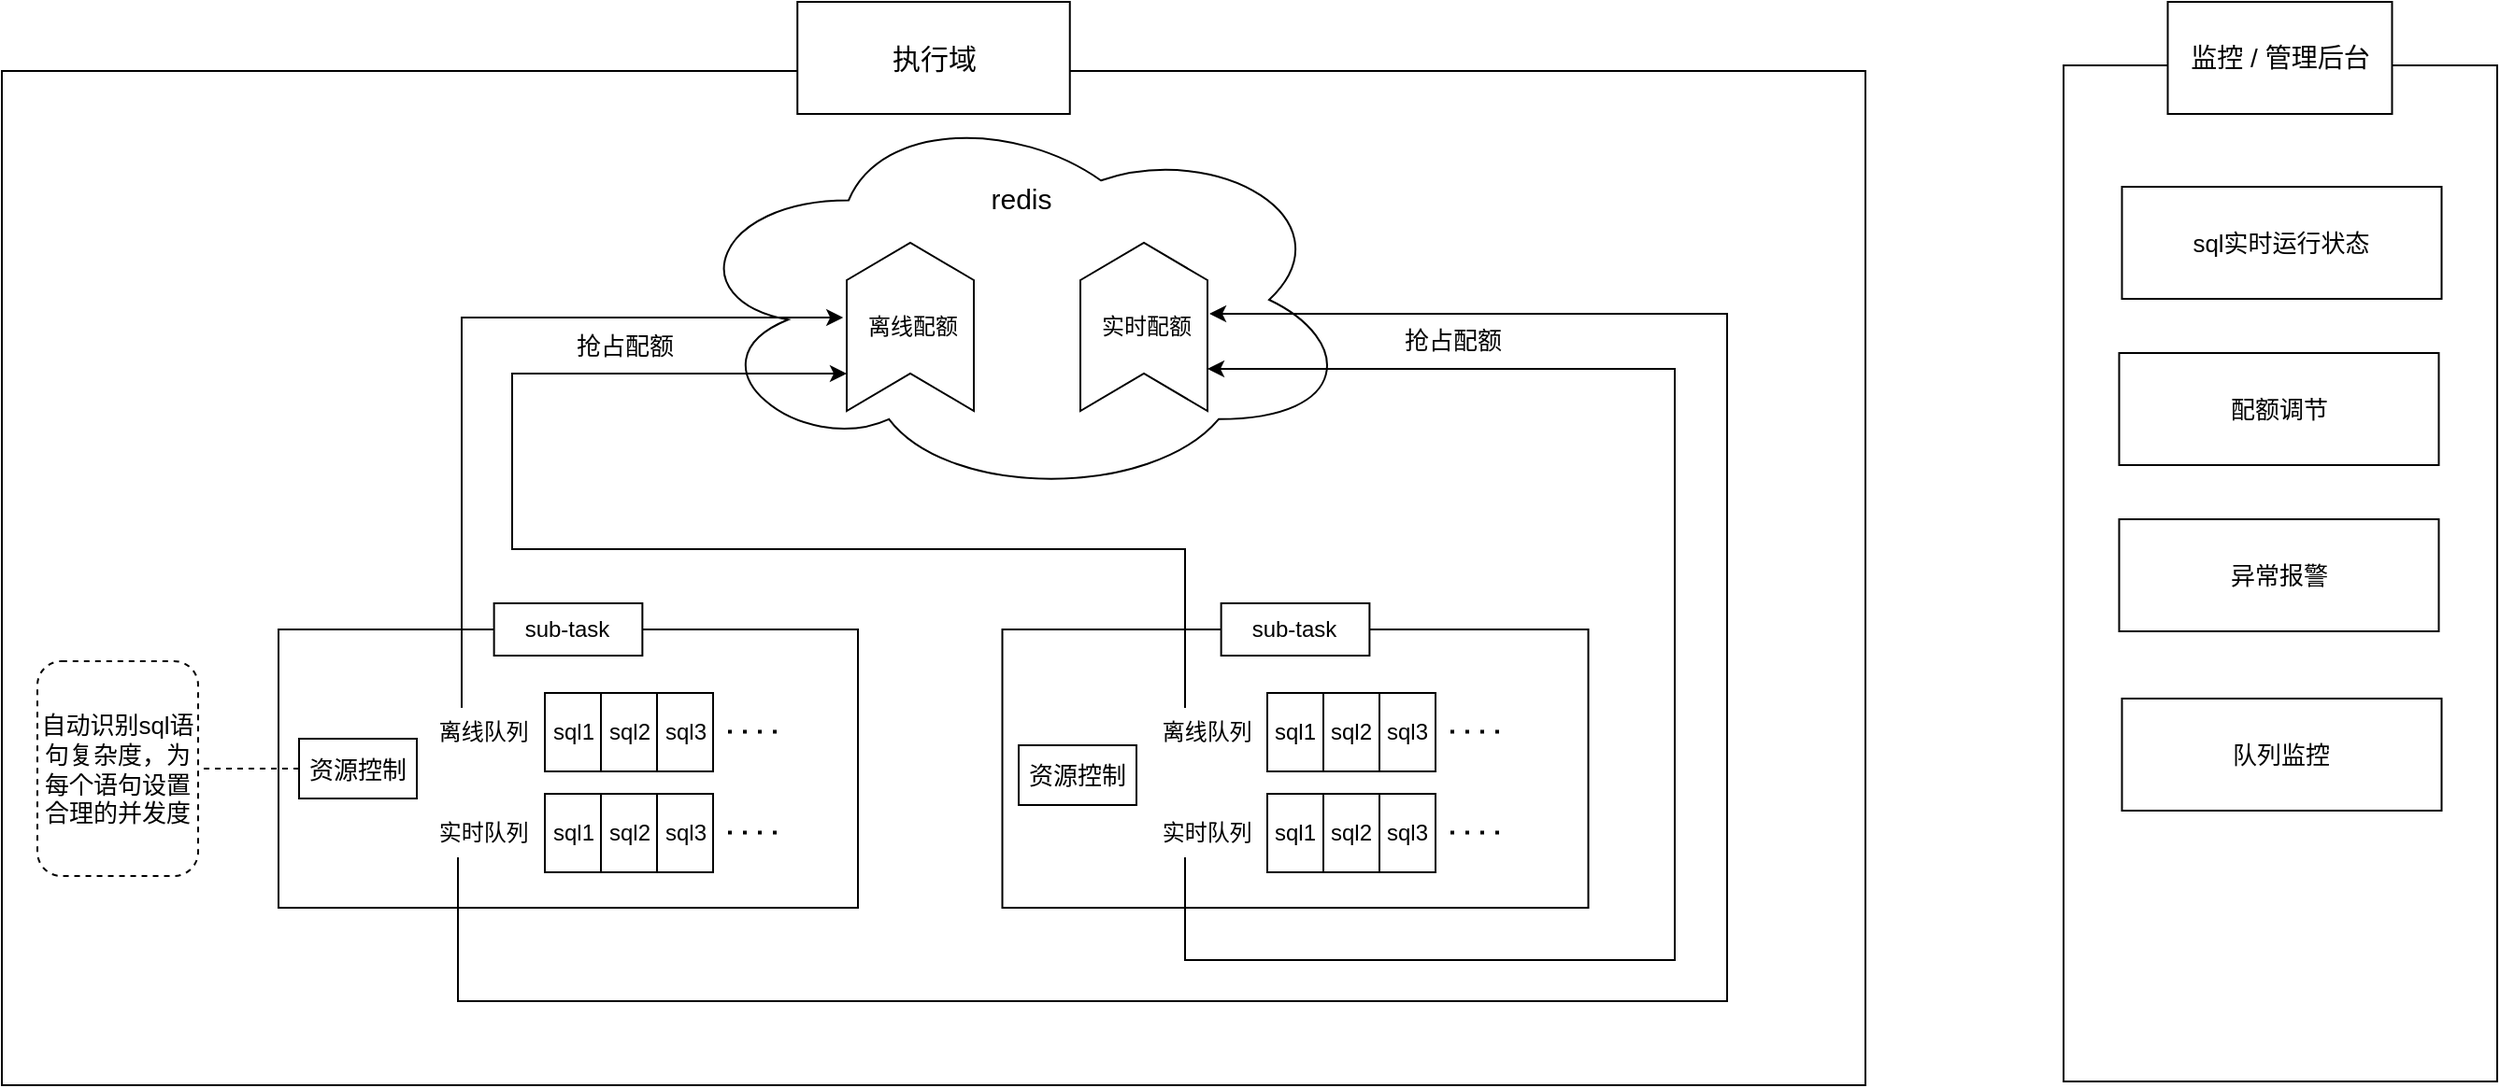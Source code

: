 <mxfile version="20.3.2" type="github">
  <diagram id="vlU8lXh0kYYRg-SLjIeo" name="第 1 页">
    <mxGraphModel dx="1854" dy="1033" grid="0" gridSize="10" guides="1" tooltips="1" connect="1" arrows="1" fold="1" page="1" pageScale="1" pageWidth="3300" pageHeight="4681" math="0" shadow="0">
      <root>
        <mxCell id="0" />
        <mxCell id="1" parent="0" />
        <mxCell id="wMH6Fe0gOgUvcrLyJsvM-88" value="" style="rounded=0;whiteSpace=wrap;html=1;fontSize=13;" vertex="1" parent="1">
          <mxGeometry x="282" y="358" width="997" height="543" as="geometry" />
        </mxCell>
        <mxCell id="wMH6Fe0gOgUvcrLyJsvM-33" value="" style="ellipse;shape=cloud;whiteSpace=wrap;html=1;" vertex="1" parent="1">
          <mxGeometry x="645" y="374" width="360" height="213" as="geometry" />
        </mxCell>
        <mxCell id="wMH6Fe0gOgUvcrLyJsvM-1" value="" style="rounded=0;whiteSpace=wrap;html=1;" vertex="1" parent="1">
          <mxGeometry x="430" y="657" width="310" height="149" as="geometry" />
        </mxCell>
        <mxCell id="wMH6Fe0gOgUvcrLyJsvM-3" value="sub-task" style="rounded=0;whiteSpace=wrap;html=1;" vertex="1" parent="1">
          <mxGeometry x="545.31" y="643" width="79.37" height="28" as="geometry" />
        </mxCell>
        <mxCell id="wMH6Fe0gOgUvcrLyJsvM-4" value="sql1" style="rounded=0;whiteSpace=wrap;html=1;" vertex="1" parent="1">
          <mxGeometry x="572.5" y="691" width="30" height="42" as="geometry" />
        </mxCell>
        <mxCell id="wMH6Fe0gOgUvcrLyJsvM-5" value="sql2" style="rounded=0;whiteSpace=wrap;html=1;" vertex="1" parent="1">
          <mxGeometry x="602.5" y="691" width="30" height="42" as="geometry" />
        </mxCell>
        <mxCell id="wMH6Fe0gOgUvcrLyJsvM-6" value="sql3" style="rounded=0;whiteSpace=wrap;html=1;" vertex="1" parent="1">
          <mxGeometry x="632.5" y="691" width="30" height="42" as="geometry" />
        </mxCell>
        <mxCell id="wMH6Fe0gOgUvcrLyJsvM-8" value="" style="endArrow=none;dashed=1;html=1;dashPattern=1 3;strokeWidth=2;rounded=0;" edge="1" parent="1">
          <mxGeometry width="50" height="50" relative="1" as="geometry">
            <mxPoint x="670.5" y="711.78" as="sourcePoint" />
            <mxPoint x="698.5" y="711.78" as="targetPoint" />
          </mxGeometry>
        </mxCell>
        <mxCell id="wMH6Fe0gOgUvcrLyJsvM-10" value="" style="shape=step;perimeter=stepPerimeter;whiteSpace=wrap;html=1;fixedSize=1;rotation=-90;" vertex="1" parent="1">
          <mxGeometry x="723" y="461" width="90" height="68" as="geometry" />
        </mxCell>
        <mxCell id="wMH6Fe0gOgUvcrLyJsvM-63" style="edgeStyle=orthogonalEdgeStyle;rounded=0;orthogonalLoop=1;jettySize=auto;html=1;entryX=0.564;entryY=-0.028;entryDx=0;entryDy=0;entryPerimeter=0;fontSize=15;" edge="1" parent="1" source="wMH6Fe0gOgUvcrLyJsvM-11" target="wMH6Fe0gOgUvcrLyJsvM-10">
          <mxGeometry relative="1" as="geometry">
            <Array as="points">
              <mxPoint x="528" y="490" />
              <mxPoint x="732" y="490" />
            </Array>
          </mxGeometry>
        </mxCell>
        <mxCell id="wMH6Fe0gOgUvcrLyJsvM-11" value="离线队列&amp;nbsp;" style="text;html=1;align=center;verticalAlign=middle;resizable=0;points=[];autosize=1;strokeColor=none;fillColor=none;" vertex="1" parent="1">
          <mxGeometry x="506.5" y="699" width="69" height="26" as="geometry" />
        </mxCell>
        <mxCell id="wMH6Fe0gOgUvcrLyJsvM-13" value="sql1" style="rounded=0;whiteSpace=wrap;html=1;" vertex="1" parent="1">
          <mxGeometry x="572.5" y="745" width="30" height="42" as="geometry" />
        </mxCell>
        <mxCell id="wMH6Fe0gOgUvcrLyJsvM-14" value="sql2" style="rounded=0;whiteSpace=wrap;html=1;" vertex="1" parent="1">
          <mxGeometry x="602.5" y="745" width="30" height="42" as="geometry" />
        </mxCell>
        <mxCell id="wMH6Fe0gOgUvcrLyJsvM-15" value="sql3" style="rounded=0;whiteSpace=wrap;html=1;" vertex="1" parent="1">
          <mxGeometry x="632.5" y="745" width="30" height="42" as="geometry" />
        </mxCell>
        <mxCell id="wMH6Fe0gOgUvcrLyJsvM-16" value="" style="endArrow=none;dashed=1;html=1;dashPattern=1 3;strokeWidth=2;rounded=0;" edge="1" parent="1">
          <mxGeometry width="50" height="50" relative="1" as="geometry">
            <mxPoint x="670.5" y="765.78" as="sourcePoint" />
            <mxPoint x="698.5" y="765.78" as="targetPoint" />
          </mxGeometry>
        </mxCell>
        <mxCell id="wMH6Fe0gOgUvcrLyJsvM-65" style="edgeStyle=orthogonalEdgeStyle;rounded=0;orthogonalLoop=1;jettySize=auto;html=1;fontSize=15;" edge="1" parent="1" source="wMH6Fe0gOgUvcrLyJsvM-17">
          <mxGeometry relative="1" as="geometry">
            <mxPoint x="928" y="488" as="targetPoint" />
            <Array as="points">
              <mxPoint x="526" y="856" />
              <mxPoint x="1205" y="856" />
              <mxPoint x="1205" y="488" />
            </Array>
          </mxGeometry>
        </mxCell>
        <mxCell id="wMH6Fe0gOgUvcrLyJsvM-17" value="实时队列&amp;nbsp;" style="text;html=1;align=center;verticalAlign=middle;resizable=0;points=[];autosize=1;strokeColor=none;fillColor=none;" vertex="1" parent="1">
          <mxGeometry x="506.5" y="753" width="69" height="26" as="geometry" />
        </mxCell>
        <mxCell id="wMH6Fe0gOgUvcrLyJsvM-29" value="离线配额" style="text;html=1;align=center;verticalAlign=middle;resizable=0;points=[];autosize=1;strokeColor=none;fillColor=none;" vertex="1" parent="1">
          <mxGeometry x="735.5" y="482" width="66" height="26" as="geometry" />
        </mxCell>
        <mxCell id="wMH6Fe0gOgUvcrLyJsvM-31" value="" style="shape=step;perimeter=stepPerimeter;whiteSpace=wrap;html=1;fixedSize=1;rotation=-90;" vertex="1" parent="1">
          <mxGeometry x="848" y="461" width="90" height="68" as="geometry" />
        </mxCell>
        <mxCell id="wMH6Fe0gOgUvcrLyJsvM-32" value="实时配额" style="text;html=1;align=center;verticalAlign=middle;resizable=0;points=[];autosize=1;strokeColor=none;fillColor=none;" vertex="1" parent="1">
          <mxGeometry x="860.5" y="482" width="66" height="26" as="geometry" />
        </mxCell>
        <mxCell id="wMH6Fe0gOgUvcrLyJsvM-34" value="redis" style="text;html=1;align=center;verticalAlign=middle;resizable=0;points=[];autosize=1;strokeColor=none;fillColor=none;fontSize=15;" vertex="1" parent="1">
          <mxGeometry x="801" y="411" width="51" height="30" as="geometry" />
        </mxCell>
        <mxCell id="wMH6Fe0gOgUvcrLyJsvM-38" value="" style="rounded=0;whiteSpace=wrap;html=1;" vertex="1" parent="1">
          <mxGeometry x="817.25" y="657" width="313.5" height="149" as="geometry" />
        </mxCell>
        <mxCell id="wMH6Fe0gOgUvcrLyJsvM-39" value="sub-task" style="rounded=0;whiteSpace=wrap;html=1;" vertex="1" parent="1">
          <mxGeometry x="934.32" y="643" width="79.37" height="28" as="geometry" />
        </mxCell>
        <mxCell id="wMH6Fe0gOgUvcrLyJsvM-40" value="sql1" style="rounded=0;whiteSpace=wrap;html=1;" vertex="1" parent="1">
          <mxGeometry x="959" y="691" width="30" height="42" as="geometry" />
        </mxCell>
        <mxCell id="wMH6Fe0gOgUvcrLyJsvM-41" value="sql2" style="rounded=0;whiteSpace=wrap;html=1;" vertex="1" parent="1">
          <mxGeometry x="989" y="691" width="30" height="42" as="geometry" />
        </mxCell>
        <mxCell id="wMH6Fe0gOgUvcrLyJsvM-42" value="sql3" style="rounded=0;whiteSpace=wrap;html=1;" vertex="1" parent="1">
          <mxGeometry x="1019" y="691" width="30" height="42" as="geometry" />
        </mxCell>
        <mxCell id="wMH6Fe0gOgUvcrLyJsvM-43" value="" style="endArrow=none;dashed=1;html=1;dashPattern=1 3;strokeWidth=2;rounded=0;" edge="1" parent="1">
          <mxGeometry width="50" height="50" relative="1" as="geometry">
            <mxPoint x="1057" y="711.78" as="sourcePoint" />
            <mxPoint x="1085" y="711.78" as="targetPoint" />
          </mxGeometry>
        </mxCell>
        <mxCell id="wMH6Fe0gOgUvcrLyJsvM-64" style="edgeStyle=orthogonalEdgeStyle;rounded=0;orthogonalLoop=1;jettySize=auto;html=1;fontSize=15;" edge="1" parent="1" source="wMH6Fe0gOgUvcrLyJsvM-44">
          <mxGeometry relative="1" as="geometry">
            <mxPoint x="734" y="520" as="targetPoint" />
            <Array as="points">
              <mxPoint x="915" y="614" />
              <mxPoint x="555" y="614" />
              <mxPoint x="555" y="520" />
            </Array>
          </mxGeometry>
        </mxCell>
        <mxCell id="wMH6Fe0gOgUvcrLyJsvM-44" value="离线队列&amp;nbsp;" style="text;html=1;align=center;verticalAlign=middle;resizable=0;points=[];autosize=1;strokeColor=none;fillColor=none;" vertex="1" parent="1">
          <mxGeometry x="893" y="699" width="69" height="26" as="geometry" />
        </mxCell>
        <mxCell id="wMH6Fe0gOgUvcrLyJsvM-45" value="sql1" style="rounded=0;whiteSpace=wrap;html=1;" vertex="1" parent="1">
          <mxGeometry x="959" y="745" width="30" height="42" as="geometry" />
        </mxCell>
        <mxCell id="wMH6Fe0gOgUvcrLyJsvM-46" value="sql2" style="rounded=0;whiteSpace=wrap;html=1;" vertex="1" parent="1">
          <mxGeometry x="989" y="745" width="30" height="42" as="geometry" />
        </mxCell>
        <mxCell id="wMH6Fe0gOgUvcrLyJsvM-47" value="sql3" style="rounded=0;whiteSpace=wrap;html=1;" vertex="1" parent="1">
          <mxGeometry x="1019" y="745" width="30" height="42" as="geometry" />
        </mxCell>
        <mxCell id="wMH6Fe0gOgUvcrLyJsvM-48" value="" style="endArrow=none;dashed=1;html=1;dashPattern=1 3;strokeWidth=2;rounded=0;" edge="1" parent="1">
          <mxGeometry width="50" height="50" relative="1" as="geometry">
            <mxPoint x="1057" y="765.78" as="sourcePoint" />
            <mxPoint x="1085" y="765.78" as="targetPoint" />
          </mxGeometry>
        </mxCell>
        <mxCell id="wMH6Fe0gOgUvcrLyJsvM-66" style="edgeStyle=orthogonalEdgeStyle;rounded=0;orthogonalLoop=1;jettySize=auto;html=1;entryX=0.25;entryY=1;entryDx=0;entryDy=0;fontSize=15;" edge="1" parent="1" source="wMH6Fe0gOgUvcrLyJsvM-49" target="wMH6Fe0gOgUvcrLyJsvM-31">
          <mxGeometry relative="1" as="geometry">
            <Array as="points">
              <mxPoint x="915" y="834" />
              <mxPoint x="1177" y="834" />
              <mxPoint x="1177" y="518" />
            </Array>
          </mxGeometry>
        </mxCell>
        <mxCell id="wMH6Fe0gOgUvcrLyJsvM-49" value="实时队列&amp;nbsp;" style="text;html=1;align=center;verticalAlign=middle;resizable=0;points=[];autosize=1;strokeColor=none;fillColor=none;" vertex="1" parent="1">
          <mxGeometry x="893" y="753" width="69" height="26" as="geometry" />
        </mxCell>
        <mxCell id="wMH6Fe0gOgUvcrLyJsvM-67" value="抢占配额" style="text;html=1;align=center;verticalAlign=middle;resizable=0;points=[];autosize=1;strokeColor=none;fillColor=none;fontSize=13;" vertex="1" parent="1">
          <mxGeometry x="580.0" y="491" width="70" height="28" as="geometry" />
        </mxCell>
        <mxCell id="wMH6Fe0gOgUvcrLyJsvM-68" value="抢占配额" style="text;html=1;align=center;verticalAlign=middle;resizable=0;points=[];autosize=1;strokeColor=none;fillColor=none;fontSize=13;" vertex="1" parent="1">
          <mxGeometry x="1023" y="488" width="70" height="28" as="geometry" />
        </mxCell>
        <mxCell id="wMH6Fe0gOgUvcrLyJsvM-73" value="资源控制" style="rounded=0;whiteSpace=wrap;html=1;fontSize=13;" vertex="1" parent="1">
          <mxGeometry x="826" y="719" width="63" height="32" as="geometry" />
        </mxCell>
        <mxCell id="wMH6Fe0gOgUvcrLyJsvM-80" style="edgeStyle=orthogonalEdgeStyle;rounded=0;orthogonalLoop=1;jettySize=auto;html=1;exitX=0;exitY=0.5;exitDx=0;exitDy=0;fontSize=13;dashed=1;entryX=1;entryY=0.5;entryDx=0;entryDy=0;endArrow=none;endFill=0;" edge="1" parent="1" source="wMH6Fe0gOgUvcrLyJsvM-75" target="wMH6Fe0gOgUvcrLyJsvM-79">
          <mxGeometry relative="1" as="geometry">
            <mxPoint x="415.706" y="731.471" as="targetPoint" />
          </mxGeometry>
        </mxCell>
        <mxCell id="wMH6Fe0gOgUvcrLyJsvM-75" value="资源控制" style="rounded=0;whiteSpace=wrap;html=1;fontSize=13;" vertex="1" parent="1">
          <mxGeometry x="441" y="715.5" width="63" height="32" as="geometry" />
        </mxCell>
        <mxCell id="wMH6Fe0gOgUvcrLyJsvM-76" style="edgeStyle=orthogonalEdgeStyle;rounded=0;orthogonalLoop=1;jettySize=auto;html=1;exitX=0.5;exitY=1;exitDx=0;exitDy=0;fontSize=13;" edge="1" parent="1" source="wMH6Fe0gOgUvcrLyJsvM-75" target="wMH6Fe0gOgUvcrLyJsvM-75">
          <mxGeometry relative="1" as="geometry" />
        </mxCell>
        <mxCell id="wMH6Fe0gOgUvcrLyJsvM-79" value="自动识别sql语句复杂度，为每个语句设置合理的并发度" style="rounded=1;whiteSpace=wrap;html=1;fontSize=13;dashed=1;" vertex="1" parent="1">
          <mxGeometry x="301" y="674" width="86" height="115" as="geometry" />
        </mxCell>
        <mxCell id="wMH6Fe0gOgUvcrLyJsvM-81" value="" style="rounded=0;whiteSpace=wrap;html=1;fontSize=13;" vertex="1" parent="1">
          <mxGeometry x="1385" y="355" width="232" height="544" as="geometry" />
        </mxCell>
        <mxCell id="wMH6Fe0gOgUvcrLyJsvM-82" value="监控 / 管理后台" style="rounded=0;whiteSpace=wrap;html=1;fontSize=14;" vertex="1" parent="1">
          <mxGeometry x="1440.75" y="321" width="120" height="60" as="geometry" />
        </mxCell>
        <mxCell id="wMH6Fe0gOgUvcrLyJsvM-83" value="sql实时运行状态" style="rounded=0;whiteSpace=wrap;html=1;fontSize=13;" vertex="1" parent="1">
          <mxGeometry x="1416.25" y="420" width="171" height="60" as="geometry" />
        </mxCell>
        <mxCell id="wMH6Fe0gOgUvcrLyJsvM-84" value="配额调节" style="rounded=0;whiteSpace=wrap;html=1;fontSize=13;" vertex="1" parent="1">
          <mxGeometry x="1414.75" y="509" width="171" height="60" as="geometry" />
        </mxCell>
        <mxCell id="wMH6Fe0gOgUvcrLyJsvM-85" value="异常报警" style="rounded=0;whiteSpace=wrap;html=1;fontSize=13;" vertex="1" parent="1">
          <mxGeometry x="1414.75" y="598" width="171" height="60" as="geometry" />
        </mxCell>
        <mxCell id="wMH6Fe0gOgUvcrLyJsvM-87" value="队列监控" style="rounded=0;whiteSpace=wrap;html=1;fontSize=13;" vertex="1" parent="1">
          <mxGeometry x="1416.25" y="694" width="171" height="60" as="geometry" />
        </mxCell>
        <mxCell id="wMH6Fe0gOgUvcrLyJsvM-89" value="&lt;font style=&quot;font-size: 15px;&quot;&gt;执行域&lt;/font&gt;" style="rounded=0;whiteSpace=wrap;html=1;fontSize=13;" vertex="1" parent="1">
          <mxGeometry x="707.62" y="321" width="145.75" height="60" as="geometry" />
        </mxCell>
      </root>
    </mxGraphModel>
  </diagram>
</mxfile>

